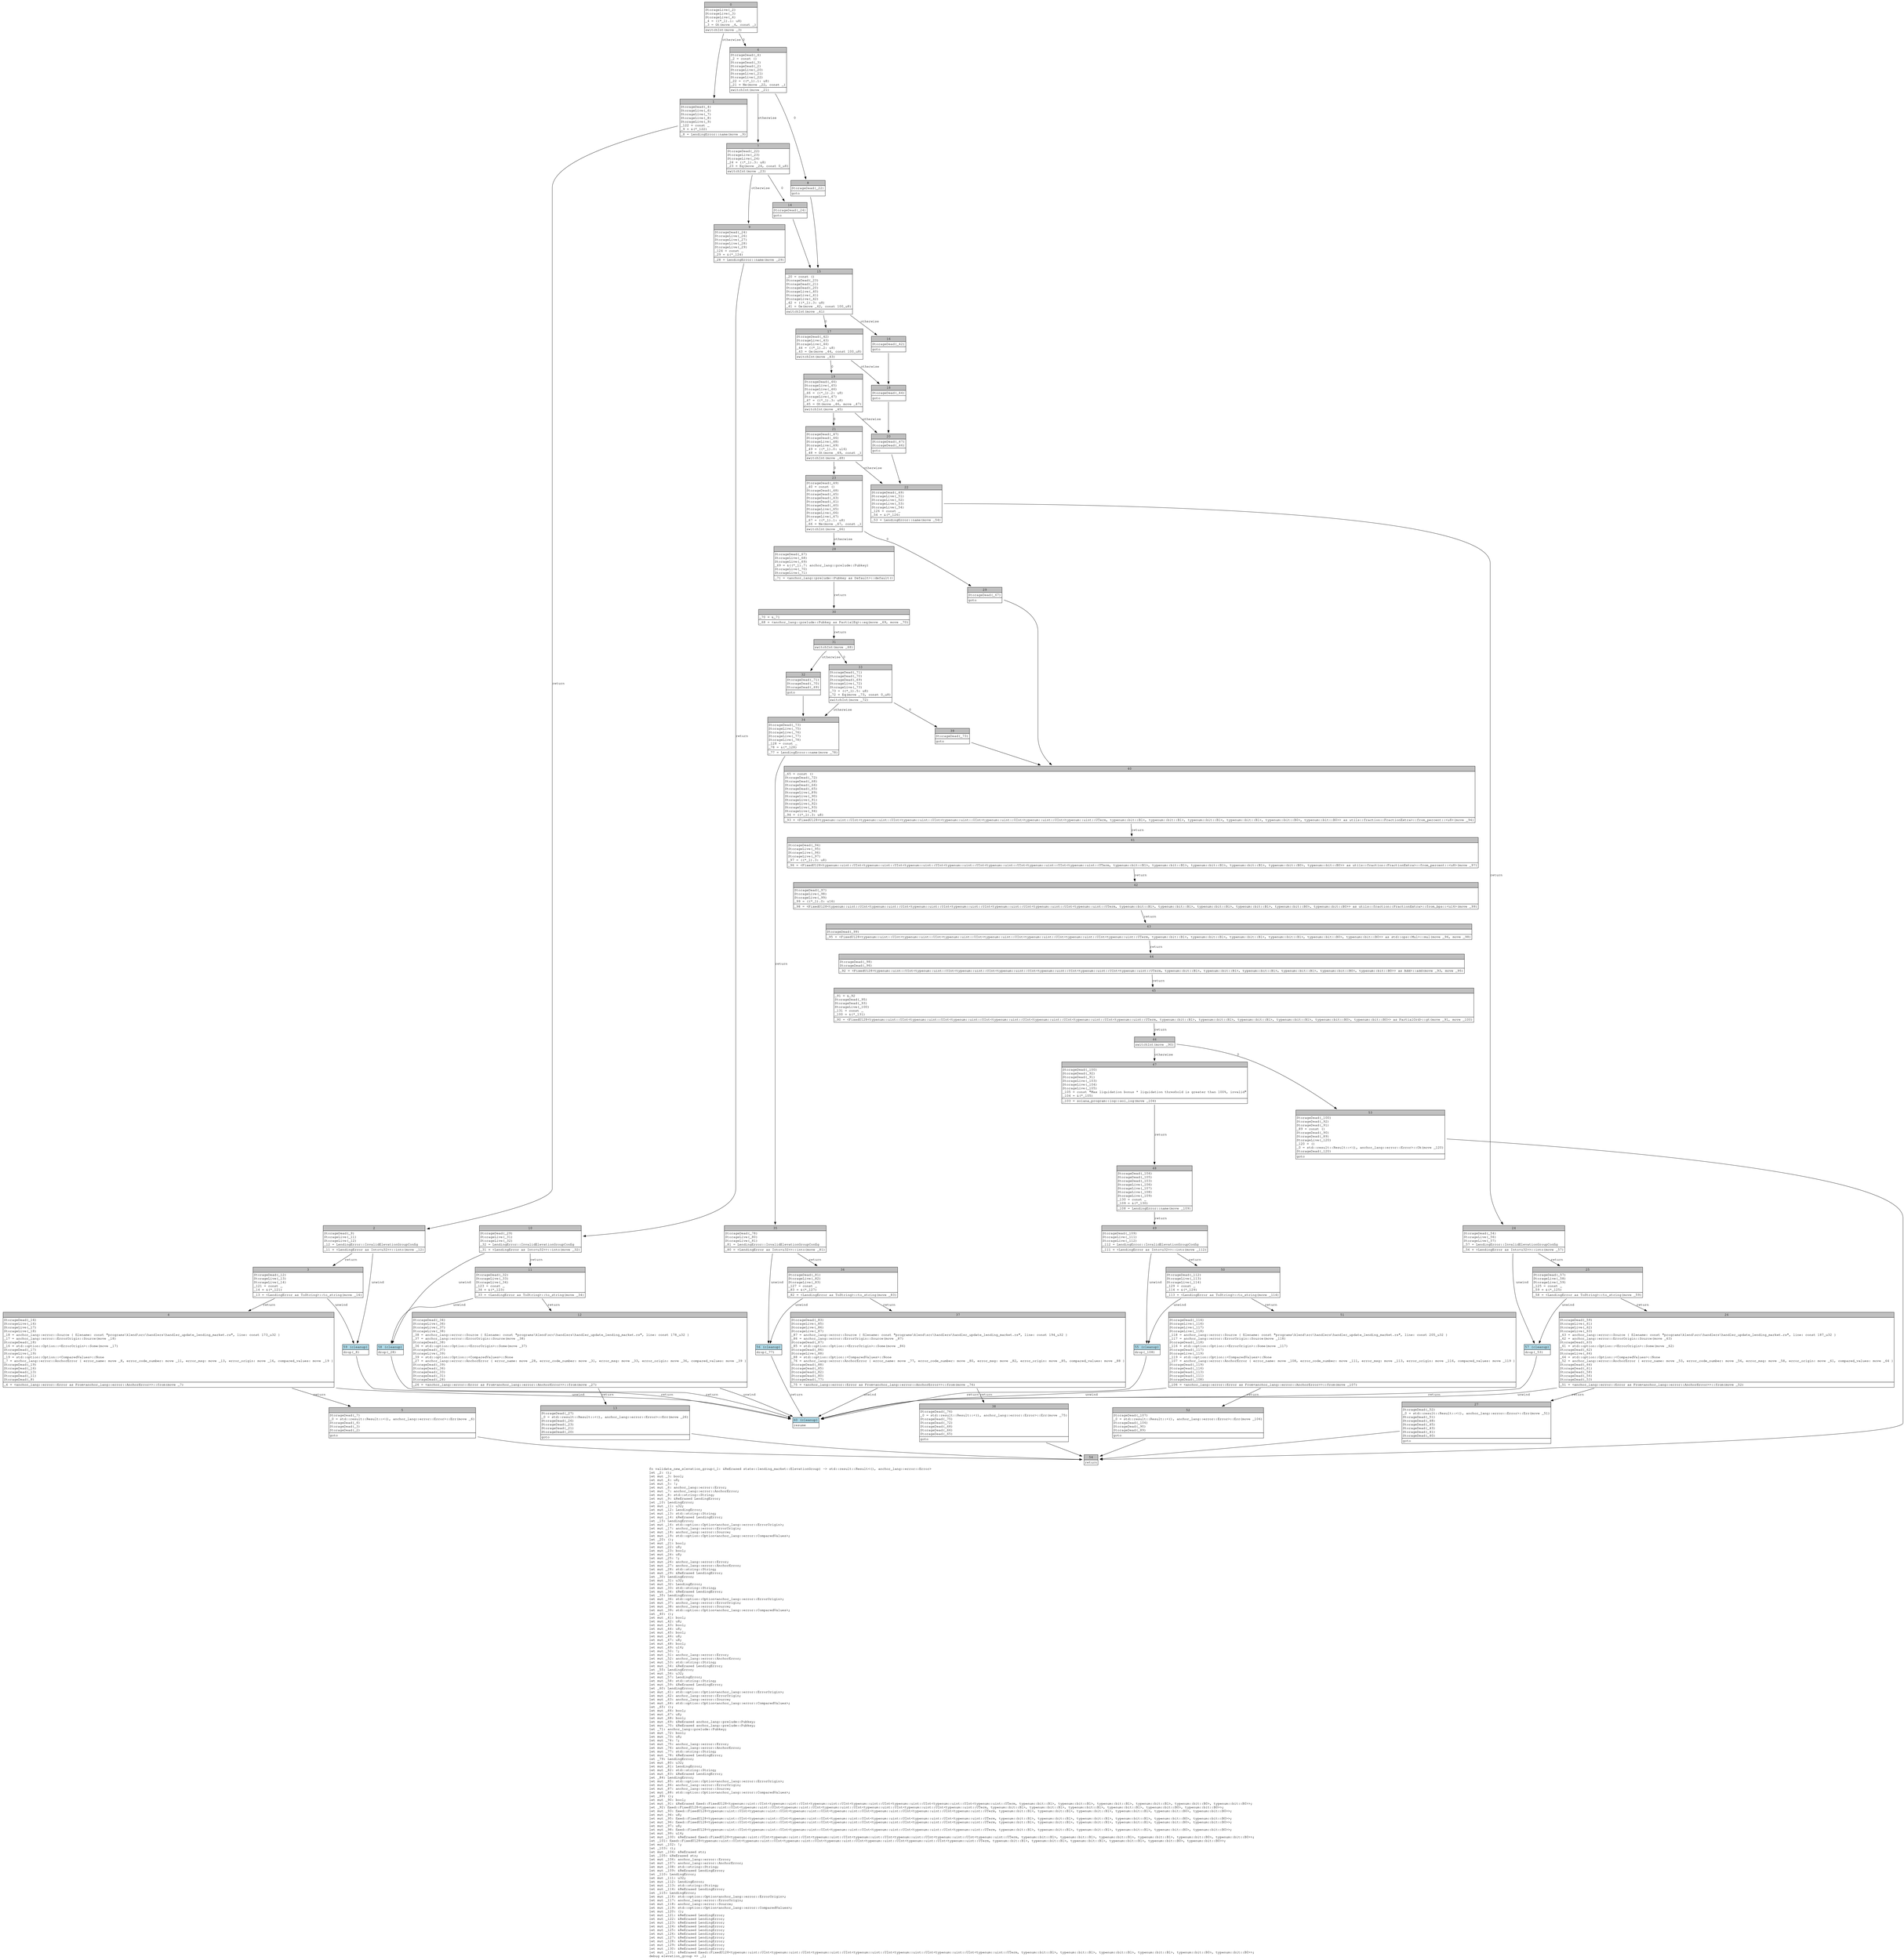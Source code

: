 digraph Mir_0_711 {
    graph [fontname="Courier, monospace"];
    node [fontname="Courier, monospace"];
    edge [fontname="Courier, monospace"];
    label=<fn validate_new_elevation_group(_1: &amp;ReErased state::lending_market::ElevationGroup) -&gt; std::result::Result&lt;(), anchor_lang::error::Error&gt;<br align="left"/>let _2: ();<br align="left"/>let mut _3: bool;<br align="left"/>let mut _4: u8;<br align="left"/>let mut _5: !;<br align="left"/>let mut _6: anchor_lang::error::Error;<br align="left"/>let mut _7: anchor_lang::error::AnchorError;<br align="left"/>let mut _8: std::string::String;<br align="left"/>let mut _9: &amp;ReErased LendingError;<br align="left"/>let _10: LendingError;<br align="left"/>let mut _11: u32;<br align="left"/>let mut _12: LendingError;<br align="left"/>let mut _13: std::string::String;<br align="left"/>let mut _14: &amp;ReErased LendingError;<br align="left"/>let _15: LendingError;<br align="left"/>let mut _16: std::option::Option&lt;anchor_lang::error::ErrorOrigin&gt;;<br align="left"/>let mut _17: anchor_lang::error::ErrorOrigin;<br align="left"/>let mut _18: anchor_lang::error::Source;<br align="left"/>let mut _19: std::option::Option&lt;anchor_lang::error::ComparedValues&gt;;<br align="left"/>let _20: ();<br align="left"/>let mut _21: bool;<br align="left"/>let mut _22: u8;<br align="left"/>let mut _23: bool;<br align="left"/>let mut _24: u8;<br align="left"/>let mut _25: !;<br align="left"/>let mut _26: anchor_lang::error::Error;<br align="left"/>let mut _27: anchor_lang::error::AnchorError;<br align="left"/>let mut _28: std::string::String;<br align="left"/>let mut _29: &amp;ReErased LendingError;<br align="left"/>let _30: LendingError;<br align="left"/>let mut _31: u32;<br align="left"/>let mut _32: LendingError;<br align="left"/>let mut _33: std::string::String;<br align="left"/>let mut _34: &amp;ReErased LendingError;<br align="left"/>let _35: LendingError;<br align="left"/>let mut _36: std::option::Option&lt;anchor_lang::error::ErrorOrigin&gt;;<br align="left"/>let mut _37: anchor_lang::error::ErrorOrigin;<br align="left"/>let mut _38: anchor_lang::error::Source;<br align="left"/>let mut _39: std::option::Option&lt;anchor_lang::error::ComparedValues&gt;;<br align="left"/>let _40: ();<br align="left"/>let mut _41: bool;<br align="left"/>let mut _42: u8;<br align="left"/>let mut _43: bool;<br align="left"/>let mut _44: u8;<br align="left"/>let mut _45: bool;<br align="left"/>let mut _46: u8;<br align="left"/>let mut _47: u8;<br align="left"/>let mut _48: bool;<br align="left"/>let mut _49: u16;<br align="left"/>let mut _50: !;<br align="left"/>let mut _51: anchor_lang::error::Error;<br align="left"/>let mut _52: anchor_lang::error::AnchorError;<br align="left"/>let mut _53: std::string::String;<br align="left"/>let mut _54: &amp;ReErased LendingError;<br align="left"/>let _55: LendingError;<br align="left"/>let mut _56: u32;<br align="left"/>let mut _57: LendingError;<br align="left"/>let mut _58: std::string::String;<br align="left"/>let mut _59: &amp;ReErased LendingError;<br align="left"/>let _60: LendingError;<br align="left"/>let mut _61: std::option::Option&lt;anchor_lang::error::ErrorOrigin&gt;;<br align="left"/>let mut _62: anchor_lang::error::ErrorOrigin;<br align="left"/>let mut _63: anchor_lang::error::Source;<br align="left"/>let mut _64: std::option::Option&lt;anchor_lang::error::ComparedValues&gt;;<br align="left"/>let _65: ();<br align="left"/>let mut _66: bool;<br align="left"/>let mut _67: u8;<br align="left"/>let mut _68: bool;<br align="left"/>let mut _69: &amp;ReErased anchor_lang::prelude::Pubkey;<br align="left"/>let mut _70: &amp;ReErased anchor_lang::prelude::Pubkey;<br align="left"/>let _71: anchor_lang::prelude::Pubkey;<br align="left"/>let mut _72: bool;<br align="left"/>let mut _73: u8;<br align="left"/>let mut _74: !;<br align="left"/>let mut _75: anchor_lang::error::Error;<br align="left"/>let mut _76: anchor_lang::error::AnchorError;<br align="left"/>let mut _77: std::string::String;<br align="left"/>let mut _78: &amp;ReErased LendingError;<br align="left"/>let _79: LendingError;<br align="left"/>let mut _80: u32;<br align="left"/>let mut _81: LendingError;<br align="left"/>let mut _82: std::string::String;<br align="left"/>let mut _83: &amp;ReErased LendingError;<br align="left"/>let _84: LendingError;<br align="left"/>let mut _85: std::option::Option&lt;anchor_lang::error::ErrorOrigin&gt;;<br align="left"/>let mut _86: anchor_lang::error::ErrorOrigin;<br align="left"/>let mut _87: anchor_lang::error::Source;<br align="left"/>let mut _88: std::option::Option&lt;anchor_lang::error::ComparedValues&gt;;<br align="left"/>let _89: ();<br align="left"/>let mut _90: bool;<br align="left"/>let mut _91: &amp;ReErased fixed::FixedU128&lt;typenum::uint::UInt&lt;typenum::uint::UInt&lt;typenum::uint::UInt&lt;typenum::uint::UInt&lt;typenum::uint::UInt&lt;typenum::uint::UInt&lt;typenum::uint::UTerm, typenum::bit::B1&gt;, typenum::bit::B1&gt;, typenum::bit::B1&gt;, typenum::bit::B1&gt;, typenum::bit::B0&gt;, typenum::bit::B0&gt;&gt;;<br align="left"/>let _92: fixed::FixedU128&lt;typenum::uint::UInt&lt;typenum::uint::UInt&lt;typenum::uint::UInt&lt;typenum::uint::UInt&lt;typenum::uint::UInt&lt;typenum::uint::UInt&lt;typenum::uint::UTerm, typenum::bit::B1&gt;, typenum::bit::B1&gt;, typenum::bit::B1&gt;, typenum::bit::B1&gt;, typenum::bit::B0&gt;, typenum::bit::B0&gt;&gt;;<br align="left"/>let mut _93: fixed::FixedU128&lt;typenum::uint::UInt&lt;typenum::uint::UInt&lt;typenum::uint::UInt&lt;typenum::uint::UInt&lt;typenum::uint::UInt&lt;typenum::uint::UInt&lt;typenum::uint::UTerm, typenum::bit::B1&gt;, typenum::bit::B1&gt;, typenum::bit::B1&gt;, typenum::bit::B1&gt;, typenum::bit::B0&gt;, typenum::bit::B0&gt;&gt;;<br align="left"/>let mut _94: u8;<br align="left"/>let mut _95: fixed::FixedU128&lt;typenum::uint::UInt&lt;typenum::uint::UInt&lt;typenum::uint::UInt&lt;typenum::uint::UInt&lt;typenum::uint::UInt&lt;typenum::uint::UInt&lt;typenum::uint::UTerm, typenum::bit::B1&gt;, typenum::bit::B1&gt;, typenum::bit::B1&gt;, typenum::bit::B1&gt;, typenum::bit::B0&gt;, typenum::bit::B0&gt;&gt;;<br align="left"/>let mut _96: fixed::FixedU128&lt;typenum::uint::UInt&lt;typenum::uint::UInt&lt;typenum::uint::UInt&lt;typenum::uint::UInt&lt;typenum::uint::UInt&lt;typenum::uint::UInt&lt;typenum::uint::UTerm, typenum::bit::B1&gt;, typenum::bit::B1&gt;, typenum::bit::B1&gt;, typenum::bit::B1&gt;, typenum::bit::B0&gt;, typenum::bit::B0&gt;&gt;;<br align="left"/>let mut _97: u8;<br align="left"/>let mut _98: fixed::FixedU128&lt;typenum::uint::UInt&lt;typenum::uint::UInt&lt;typenum::uint::UInt&lt;typenum::uint::UInt&lt;typenum::uint::UInt&lt;typenum::uint::UInt&lt;typenum::uint::UTerm, typenum::bit::B1&gt;, typenum::bit::B1&gt;, typenum::bit::B1&gt;, typenum::bit::B1&gt;, typenum::bit::B0&gt;, typenum::bit::B0&gt;&gt;;<br align="left"/>let mut _99: u16;<br align="left"/>let mut _100: &amp;ReErased fixed::FixedU128&lt;typenum::uint::UInt&lt;typenum::uint::UInt&lt;typenum::uint::UInt&lt;typenum::uint::UInt&lt;typenum::uint::UInt&lt;typenum::uint::UInt&lt;typenum::uint::UTerm, typenum::bit::B1&gt;, typenum::bit::B1&gt;, typenum::bit::B1&gt;, typenum::bit::B1&gt;, typenum::bit::B0&gt;, typenum::bit::B0&gt;&gt;;<br align="left"/>let _101: fixed::FixedU128&lt;typenum::uint::UInt&lt;typenum::uint::UInt&lt;typenum::uint::UInt&lt;typenum::uint::UInt&lt;typenum::uint::UInt&lt;typenum::uint::UInt&lt;typenum::uint::UTerm, typenum::bit::B1&gt;, typenum::bit::B1&gt;, typenum::bit::B1&gt;, typenum::bit::B1&gt;, typenum::bit::B0&gt;, typenum::bit::B0&gt;&gt;;<br align="left"/>let mut _102: !;<br align="left"/>let _103: ();<br align="left"/>let mut _104: &amp;ReErased str;<br align="left"/>let _105: &amp;ReErased str;<br align="left"/>let mut _106: anchor_lang::error::Error;<br align="left"/>let mut _107: anchor_lang::error::AnchorError;<br align="left"/>let mut _108: std::string::String;<br align="left"/>let mut _109: &amp;ReErased LendingError;<br align="left"/>let _110: LendingError;<br align="left"/>let mut _111: u32;<br align="left"/>let mut _112: LendingError;<br align="left"/>let mut _113: std::string::String;<br align="left"/>let mut _114: &amp;ReErased LendingError;<br align="left"/>let _115: LendingError;<br align="left"/>let mut _116: std::option::Option&lt;anchor_lang::error::ErrorOrigin&gt;;<br align="left"/>let mut _117: anchor_lang::error::ErrorOrigin;<br align="left"/>let mut _118: anchor_lang::error::Source;<br align="left"/>let mut _119: std::option::Option&lt;anchor_lang::error::ComparedValues&gt;;<br align="left"/>let mut _120: ();<br align="left"/>let mut _121: &amp;ReErased LendingError;<br align="left"/>let mut _122: &amp;ReErased LendingError;<br align="left"/>let mut _123: &amp;ReErased LendingError;<br align="left"/>let mut _124: &amp;ReErased LendingError;<br align="left"/>let mut _125: &amp;ReErased LendingError;<br align="left"/>let mut _126: &amp;ReErased LendingError;<br align="left"/>let mut _127: &amp;ReErased LendingError;<br align="left"/>let mut _128: &amp;ReErased LendingError;<br align="left"/>let mut _129: &amp;ReErased LendingError;<br align="left"/>let mut _130: &amp;ReErased LendingError;<br align="left"/>let mut _131: &amp;ReErased fixed::FixedU128&lt;typenum::uint::UInt&lt;typenum::uint::UInt&lt;typenum::uint::UInt&lt;typenum::uint::UInt&lt;typenum::uint::UInt&lt;typenum::uint::UInt&lt;typenum::uint::UTerm, typenum::bit::B1&gt;, typenum::bit::B1&gt;, typenum::bit::B1&gt;, typenum::bit::B1&gt;, typenum::bit::B0&gt;, typenum::bit::B0&gt;&gt;;<br align="left"/>debug elevation_group =&gt; _1;<br align="left"/>>;
    bb0__0_711 [shape="none", label=<<table border="0" cellborder="1" cellspacing="0"><tr><td bgcolor="gray" align="center" colspan="1">0</td></tr><tr><td align="left" balign="left">StorageLive(_2)<br/>StorageLive(_3)<br/>StorageLive(_4)<br/>_4 = ((*_1).1: u8)<br/>_3 = Gt(move _4, const _)<br/></td></tr><tr><td align="left">switchInt(move _3)</td></tr></table>>];
    bb1__0_711 [shape="none", label=<<table border="0" cellborder="1" cellspacing="0"><tr><td bgcolor="gray" align="center" colspan="1">1</td></tr><tr><td align="left" balign="left">StorageDead(_4)<br/>StorageLive(_6)<br/>StorageLive(_7)<br/>StorageLive(_8)<br/>StorageLive(_9)<br/>_122 = const _<br/>_9 = &amp;(*_122)<br/></td></tr><tr><td align="left">_8 = LendingError::name(move _9)</td></tr></table>>];
    bb2__0_711 [shape="none", label=<<table border="0" cellborder="1" cellspacing="0"><tr><td bgcolor="gray" align="center" colspan="1">2</td></tr><tr><td align="left" balign="left">StorageDead(_9)<br/>StorageLive(_11)<br/>StorageLive(_12)<br/>_12 = LendingError::InvalidElevationGroupConfig<br/></td></tr><tr><td align="left">_11 = &lt;LendingError as Into&lt;u32&gt;&gt;::into(move _12)</td></tr></table>>];
    bb3__0_711 [shape="none", label=<<table border="0" cellborder="1" cellspacing="0"><tr><td bgcolor="gray" align="center" colspan="1">3</td></tr><tr><td align="left" balign="left">StorageDead(_12)<br/>StorageLive(_13)<br/>StorageLive(_14)<br/>_121 = const _<br/>_14 = &amp;(*_121)<br/></td></tr><tr><td align="left">_13 = &lt;LendingError as ToString&gt;::to_string(move _14)</td></tr></table>>];
    bb4__0_711 [shape="none", label=<<table border="0" cellborder="1" cellspacing="0"><tr><td bgcolor="gray" align="center" colspan="1">4</td></tr><tr><td align="left" balign="left">StorageDead(_14)<br/>StorageLive(_16)<br/>StorageLive(_17)<br/>StorageLive(_18)<br/>_18 = anchor_lang::error::Source { filename: const &quot;programs\\klend\\src\\handlers\\handler_update_lending_market.rs&quot;, line: const 173_u32 }<br/>_17 = anchor_lang::error::ErrorOrigin::Source(move _18)<br/>StorageDead(_18)<br/>_16 = std::option::Option::&lt;ErrorOrigin&gt;::Some(move _17)<br/>StorageDead(_17)<br/>StorageLive(_19)<br/>_19 = std::option::Option::&lt;ComparedValues&gt;::None<br/>_7 = anchor_lang::error::AnchorError { error_name: move _8, error_code_number: move _11, error_msg: move _13, error_origin: move _16, compared_values: move _19 }<br/>StorageDead(_19)<br/>StorageDead(_16)<br/>StorageDead(_13)<br/>StorageDead(_11)<br/>StorageDead(_8)<br/></td></tr><tr><td align="left">_6 = &lt;anchor_lang::error::Error as From&lt;anchor_lang::error::AnchorError&gt;&gt;::from(move _7)</td></tr></table>>];
    bb5__0_711 [shape="none", label=<<table border="0" cellborder="1" cellspacing="0"><tr><td bgcolor="gray" align="center" colspan="1">5</td></tr><tr><td align="left" balign="left">StorageDead(_7)<br/>_0 = std::result::Result::&lt;(), anchor_lang::error::Error&gt;::Err(move _6)<br/>StorageDead(_6)<br/>StorageDead(_3)<br/>StorageDead(_2)<br/></td></tr><tr><td align="left">goto</td></tr></table>>];
    bb6__0_711 [shape="none", label=<<table border="0" cellborder="1" cellspacing="0"><tr><td bgcolor="gray" align="center" colspan="1">6</td></tr><tr><td align="left" balign="left">StorageDead(_4)<br/>_2 = const ()<br/>StorageDead(_3)<br/>StorageDead(_2)<br/>StorageLive(_20)<br/>StorageLive(_21)<br/>StorageLive(_22)<br/>_22 = ((*_1).1: u8)<br/>_21 = Ne(move _22, const _)<br/></td></tr><tr><td align="left">switchInt(move _21)</td></tr></table>>];
    bb7__0_711 [shape="none", label=<<table border="0" cellborder="1" cellspacing="0"><tr><td bgcolor="gray" align="center" colspan="1">7</td></tr><tr><td align="left" balign="left">StorageDead(_22)<br/>StorageLive(_23)<br/>StorageLive(_24)<br/>_24 = ((*_1).3: u8)<br/>_23 = Eq(move _24, const 0_u8)<br/></td></tr><tr><td align="left">switchInt(move _23)</td></tr></table>>];
    bb8__0_711 [shape="none", label=<<table border="0" cellborder="1" cellspacing="0"><tr><td bgcolor="gray" align="center" colspan="1">8</td></tr><tr><td align="left" balign="left">StorageDead(_22)<br/></td></tr><tr><td align="left">goto</td></tr></table>>];
    bb9__0_711 [shape="none", label=<<table border="0" cellborder="1" cellspacing="0"><tr><td bgcolor="gray" align="center" colspan="1">9</td></tr><tr><td align="left" balign="left">StorageDead(_24)<br/>StorageLive(_26)<br/>StorageLive(_27)<br/>StorageLive(_28)<br/>StorageLive(_29)<br/>_124 = const _<br/>_29 = &amp;(*_124)<br/></td></tr><tr><td align="left">_28 = LendingError::name(move _29)</td></tr></table>>];
    bb10__0_711 [shape="none", label=<<table border="0" cellborder="1" cellspacing="0"><tr><td bgcolor="gray" align="center" colspan="1">10</td></tr><tr><td align="left" balign="left">StorageDead(_29)<br/>StorageLive(_31)<br/>StorageLive(_32)<br/>_32 = LendingError::InvalidElevationGroupConfig<br/></td></tr><tr><td align="left">_31 = &lt;LendingError as Into&lt;u32&gt;&gt;::into(move _32)</td></tr></table>>];
    bb11__0_711 [shape="none", label=<<table border="0" cellborder="1" cellspacing="0"><tr><td bgcolor="gray" align="center" colspan="1">11</td></tr><tr><td align="left" balign="left">StorageDead(_32)<br/>StorageLive(_33)<br/>StorageLive(_34)<br/>_123 = const _<br/>_34 = &amp;(*_123)<br/></td></tr><tr><td align="left">_33 = &lt;LendingError as ToString&gt;::to_string(move _34)</td></tr></table>>];
    bb12__0_711 [shape="none", label=<<table border="0" cellborder="1" cellspacing="0"><tr><td bgcolor="gray" align="center" colspan="1">12</td></tr><tr><td align="left" balign="left">StorageDead(_34)<br/>StorageLive(_36)<br/>StorageLive(_37)<br/>StorageLive(_38)<br/>_38 = anchor_lang::error::Source { filename: const &quot;programs\\klend\\src\\handlers\\handler_update_lending_market.rs&quot;, line: const 178_u32 }<br/>_37 = anchor_lang::error::ErrorOrigin::Source(move _38)<br/>StorageDead(_38)<br/>_36 = std::option::Option::&lt;ErrorOrigin&gt;::Some(move _37)<br/>StorageDead(_37)<br/>StorageLive(_39)<br/>_39 = std::option::Option::&lt;ComparedValues&gt;::None<br/>_27 = anchor_lang::error::AnchorError { error_name: move _28, error_code_number: move _31, error_msg: move _33, error_origin: move _36, compared_values: move _39 }<br/>StorageDead(_39)<br/>StorageDead(_36)<br/>StorageDead(_33)<br/>StorageDead(_31)<br/>StorageDead(_28)<br/></td></tr><tr><td align="left">_26 = &lt;anchor_lang::error::Error as From&lt;anchor_lang::error::AnchorError&gt;&gt;::from(move _27)</td></tr></table>>];
    bb13__0_711 [shape="none", label=<<table border="0" cellborder="1" cellspacing="0"><tr><td bgcolor="gray" align="center" colspan="1">13</td></tr><tr><td align="left" balign="left">StorageDead(_27)<br/>_0 = std::result::Result::&lt;(), anchor_lang::error::Error&gt;::Err(move _26)<br/>StorageDead(_26)<br/>StorageDead(_23)<br/>StorageDead(_21)<br/>StorageDead(_20)<br/></td></tr><tr><td align="left">goto</td></tr></table>>];
    bb14__0_711 [shape="none", label=<<table border="0" cellborder="1" cellspacing="0"><tr><td bgcolor="gray" align="center" colspan="1">14</td></tr><tr><td align="left" balign="left">StorageDead(_24)<br/></td></tr><tr><td align="left">goto</td></tr></table>>];
    bb15__0_711 [shape="none", label=<<table border="0" cellborder="1" cellspacing="0"><tr><td bgcolor="gray" align="center" colspan="1">15</td></tr><tr><td align="left" balign="left">_20 = const ()<br/>StorageDead(_23)<br/>StorageDead(_21)<br/>StorageDead(_20)<br/>StorageLive(_40)<br/>StorageLive(_41)<br/>StorageLive(_42)<br/>_42 = ((*_1).3: u8)<br/>_41 = Ge(move _42, const 100_u8)<br/></td></tr><tr><td align="left">switchInt(move _41)</td></tr></table>>];
    bb16__0_711 [shape="none", label=<<table border="0" cellborder="1" cellspacing="0"><tr><td bgcolor="gray" align="center" colspan="1">16</td></tr><tr><td align="left" balign="left">StorageDead(_42)<br/></td></tr><tr><td align="left">goto</td></tr></table>>];
    bb17__0_711 [shape="none", label=<<table border="0" cellborder="1" cellspacing="0"><tr><td bgcolor="gray" align="center" colspan="1">17</td></tr><tr><td align="left" balign="left">StorageDead(_42)<br/>StorageLive(_43)<br/>StorageLive(_44)<br/>_44 = ((*_1).2: u8)<br/>_43 = Ge(move _44, const 100_u8)<br/></td></tr><tr><td align="left">switchInt(move _43)</td></tr></table>>];
    bb18__0_711 [shape="none", label=<<table border="0" cellborder="1" cellspacing="0"><tr><td bgcolor="gray" align="center" colspan="1">18</td></tr><tr><td align="left" balign="left">StorageDead(_44)<br/></td></tr><tr><td align="left">goto</td></tr></table>>];
    bb19__0_711 [shape="none", label=<<table border="0" cellborder="1" cellspacing="0"><tr><td bgcolor="gray" align="center" colspan="1">19</td></tr><tr><td align="left" balign="left">StorageDead(_44)<br/>StorageLive(_45)<br/>StorageLive(_46)<br/>_46 = ((*_1).2: u8)<br/>StorageLive(_47)<br/>_47 = ((*_1).3: u8)<br/>_45 = Gt(move _46, move _47)<br/></td></tr><tr><td align="left">switchInt(move _45)</td></tr></table>>];
    bb20__0_711 [shape="none", label=<<table border="0" cellborder="1" cellspacing="0"><tr><td bgcolor="gray" align="center" colspan="1">20</td></tr><tr><td align="left" balign="left">StorageDead(_47)<br/>StorageDead(_46)<br/></td></tr><tr><td align="left">goto</td></tr></table>>];
    bb21__0_711 [shape="none", label=<<table border="0" cellborder="1" cellspacing="0"><tr><td bgcolor="gray" align="center" colspan="1">21</td></tr><tr><td align="left" balign="left">StorageDead(_47)<br/>StorageDead(_46)<br/>StorageLive(_48)<br/>StorageLive(_49)<br/>_49 = ((*_1).0: u16)<br/>_48 = Gt(move _49, const _)<br/></td></tr><tr><td align="left">switchInt(move _48)</td></tr></table>>];
    bb22__0_711 [shape="none", label=<<table border="0" cellborder="1" cellspacing="0"><tr><td bgcolor="gray" align="center" colspan="1">22</td></tr><tr><td align="left" balign="left">StorageDead(_49)<br/>StorageLive(_51)<br/>StorageLive(_52)<br/>StorageLive(_53)<br/>StorageLive(_54)<br/>_126 = const _<br/>_54 = &amp;(*_126)<br/></td></tr><tr><td align="left">_53 = LendingError::name(move _54)</td></tr></table>>];
    bb23__0_711 [shape="none", label=<<table border="0" cellborder="1" cellspacing="0"><tr><td bgcolor="gray" align="center" colspan="1">23</td></tr><tr><td align="left" balign="left">StorageDead(_49)<br/>_40 = const ()<br/>StorageDead(_48)<br/>StorageDead(_45)<br/>StorageDead(_43)<br/>StorageDead(_41)<br/>StorageDead(_40)<br/>StorageLive(_65)<br/>StorageLive(_66)<br/>StorageLive(_67)<br/>_67 = ((*_1).1: u8)<br/>_66 = Ne(move _67, const _)<br/></td></tr><tr><td align="left">switchInt(move _66)</td></tr></table>>];
    bb24__0_711 [shape="none", label=<<table border="0" cellborder="1" cellspacing="0"><tr><td bgcolor="gray" align="center" colspan="1">24</td></tr><tr><td align="left" balign="left">StorageDead(_54)<br/>StorageLive(_56)<br/>StorageLive(_57)<br/>_57 = LendingError::InvalidElevationGroupConfig<br/></td></tr><tr><td align="left">_56 = &lt;LendingError as Into&lt;u32&gt;&gt;::into(move _57)</td></tr></table>>];
    bb25__0_711 [shape="none", label=<<table border="0" cellborder="1" cellspacing="0"><tr><td bgcolor="gray" align="center" colspan="1">25</td></tr><tr><td align="left" balign="left">StorageDead(_57)<br/>StorageLive(_58)<br/>StorageLive(_59)<br/>_125 = const _<br/>_59 = &amp;(*_125)<br/></td></tr><tr><td align="left">_58 = &lt;LendingError as ToString&gt;::to_string(move _59)</td></tr></table>>];
    bb26__0_711 [shape="none", label=<<table border="0" cellborder="1" cellspacing="0"><tr><td bgcolor="gray" align="center" colspan="1">26</td></tr><tr><td align="left" balign="left">StorageDead(_59)<br/>StorageLive(_61)<br/>StorageLive(_62)<br/>StorageLive(_63)<br/>_63 = anchor_lang::error::Source { filename: const &quot;programs\\klend\\src\\handlers\\handler_update_lending_market.rs&quot;, line: const 187_u32 }<br/>_62 = anchor_lang::error::ErrorOrigin::Source(move _63)<br/>StorageDead(_63)<br/>_61 = std::option::Option::&lt;ErrorOrigin&gt;::Some(move _62)<br/>StorageDead(_62)<br/>StorageLive(_64)<br/>_64 = std::option::Option::&lt;ComparedValues&gt;::None<br/>_52 = anchor_lang::error::AnchorError { error_name: move _53, error_code_number: move _56, error_msg: move _58, error_origin: move _61, compared_values: move _64 }<br/>StorageDead(_64)<br/>StorageDead(_61)<br/>StorageDead(_58)<br/>StorageDead(_56)<br/>StorageDead(_53)<br/></td></tr><tr><td align="left">_51 = &lt;anchor_lang::error::Error as From&lt;anchor_lang::error::AnchorError&gt;&gt;::from(move _52)</td></tr></table>>];
    bb27__0_711 [shape="none", label=<<table border="0" cellborder="1" cellspacing="0"><tr><td bgcolor="gray" align="center" colspan="1">27</td></tr><tr><td align="left" balign="left">StorageDead(_52)<br/>_0 = std::result::Result::&lt;(), anchor_lang::error::Error&gt;::Err(move _51)<br/>StorageDead(_51)<br/>StorageDead(_48)<br/>StorageDead(_45)<br/>StorageDead(_43)<br/>StorageDead(_41)<br/>StorageDead(_40)<br/></td></tr><tr><td align="left">goto</td></tr></table>>];
    bb28__0_711 [shape="none", label=<<table border="0" cellborder="1" cellspacing="0"><tr><td bgcolor="gray" align="center" colspan="1">28</td></tr><tr><td align="left" balign="left">StorageDead(_67)<br/>StorageLive(_68)<br/>StorageLive(_69)<br/>_69 = &amp;((*_1).7: anchor_lang::prelude::Pubkey)<br/>StorageLive(_70)<br/>StorageLive(_71)<br/></td></tr><tr><td align="left">_71 = &lt;anchor_lang::prelude::Pubkey as Default&gt;::default()</td></tr></table>>];
    bb29__0_711 [shape="none", label=<<table border="0" cellborder="1" cellspacing="0"><tr><td bgcolor="gray" align="center" colspan="1">29</td></tr><tr><td align="left" balign="left">StorageDead(_67)<br/></td></tr><tr><td align="left">goto</td></tr></table>>];
    bb30__0_711 [shape="none", label=<<table border="0" cellborder="1" cellspacing="0"><tr><td bgcolor="gray" align="center" colspan="1">30</td></tr><tr><td align="left" balign="left">_70 = &amp;_71<br/></td></tr><tr><td align="left">_68 = &lt;anchor_lang::prelude::Pubkey as PartialEq&gt;::eq(move _69, move _70)</td></tr></table>>];
    bb31__0_711 [shape="none", label=<<table border="0" cellborder="1" cellspacing="0"><tr><td bgcolor="gray" align="center" colspan="1">31</td></tr><tr><td align="left">switchInt(move _68)</td></tr></table>>];
    bb32__0_711 [shape="none", label=<<table border="0" cellborder="1" cellspacing="0"><tr><td bgcolor="gray" align="center" colspan="1">32</td></tr><tr><td align="left" balign="left">StorageDead(_71)<br/>StorageDead(_70)<br/>StorageDead(_69)<br/></td></tr><tr><td align="left">goto</td></tr></table>>];
    bb33__0_711 [shape="none", label=<<table border="0" cellborder="1" cellspacing="0"><tr><td bgcolor="gray" align="center" colspan="1">33</td></tr><tr><td align="left" balign="left">StorageDead(_71)<br/>StorageDead(_70)<br/>StorageDead(_69)<br/>StorageLive(_72)<br/>StorageLive(_73)<br/>_73 = ((*_1).5: u8)<br/>_72 = Eq(move _73, const 0_u8)<br/></td></tr><tr><td align="left">switchInt(move _72)</td></tr></table>>];
    bb34__0_711 [shape="none", label=<<table border="0" cellborder="1" cellspacing="0"><tr><td bgcolor="gray" align="center" colspan="1">34</td></tr><tr><td align="left" balign="left">StorageDead(_73)<br/>StorageLive(_75)<br/>StorageLive(_76)<br/>StorageLive(_77)<br/>StorageLive(_78)<br/>_128 = const _<br/>_78 = &amp;(*_128)<br/></td></tr><tr><td align="left">_77 = LendingError::name(move _78)</td></tr></table>>];
    bb35__0_711 [shape="none", label=<<table border="0" cellborder="1" cellspacing="0"><tr><td bgcolor="gray" align="center" colspan="1">35</td></tr><tr><td align="left" balign="left">StorageDead(_78)<br/>StorageLive(_80)<br/>StorageLive(_81)<br/>_81 = LendingError::InvalidElevationGroupConfig<br/></td></tr><tr><td align="left">_80 = &lt;LendingError as Into&lt;u32&gt;&gt;::into(move _81)</td></tr></table>>];
    bb36__0_711 [shape="none", label=<<table border="0" cellborder="1" cellspacing="0"><tr><td bgcolor="gray" align="center" colspan="1">36</td></tr><tr><td align="left" balign="left">StorageDead(_81)<br/>StorageLive(_82)<br/>StorageLive(_83)<br/>_127 = const _<br/>_83 = &amp;(*_127)<br/></td></tr><tr><td align="left">_82 = &lt;LendingError as ToString&gt;::to_string(move _83)</td></tr></table>>];
    bb37__0_711 [shape="none", label=<<table border="0" cellborder="1" cellspacing="0"><tr><td bgcolor="gray" align="center" colspan="1">37</td></tr><tr><td align="left" balign="left">StorageDead(_83)<br/>StorageLive(_85)<br/>StorageLive(_86)<br/>StorageLive(_87)<br/>_87 = anchor_lang::error::Source { filename: const &quot;programs\\klend\\src\\handlers\\handler_update_lending_market.rs&quot;, line: const 194_u32 }<br/>_86 = anchor_lang::error::ErrorOrigin::Source(move _87)<br/>StorageDead(_87)<br/>_85 = std::option::Option::&lt;ErrorOrigin&gt;::Some(move _86)<br/>StorageDead(_86)<br/>StorageLive(_88)<br/>_88 = std::option::Option::&lt;ComparedValues&gt;::None<br/>_76 = anchor_lang::error::AnchorError { error_name: move _77, error_code_number: move _80, error_msg: move _82, error_origin: move _85, compared_values: move _88 }<br/>StorageDead(_88)<br/>StorageDead(_85)<br/>StorageDead(_82)<br/>StorageDead(_80)<br/>StorageDead(_77)<br/></td></tr><tr><td align="left">_75 = &lt;anchor_lang::error::Error as From&lt;anchor_lang::error::AnchorError&gt;&gt;::from(move _76)</td></tr></table>>];
    bb38__0_711 [shape="none", label=<<table border="0" cellborder="1" cellspacing="0"><tr><td bgcolor="gray" align="center" colspan="1">38</td></tr><tr><td align="left" balign="left">StorageDead(_76)<br/>_0 = std::result::Result::&lt;(), anchor_lang::error::Error&gt;::Err(move _75)<br/>StorageDead(_75)<br/>StorageDead(_72)<br/>StorageDead(_68)<br/>StorageDead(_66)<br/>StorageDead(_65)<br/></td></tr><tr><td align="left">goto</td></tr></table>>];
    bb39__0_711 [shape="none", label=<<table border="0" cellborder="1" cellspacing="0"><tr><td bgcolor="gray" align="center" colspan="1">39</td></tr><tr><td align="left" balign="left">StorageDead(_73)<br/></td></tr><tr><td align="left">goto</td></tr></table>>];
    bb40__0_711 [shape="none", label=<<table border="0" cellborder="1" cellspacing="0"><tr><td bgcolor="gray" align="center" colspan="1">40</td></tr><tr><td align="left" balign="left">_65 = const ()<br/>StorageDead(_72)<br/>StorageDead(_68)<br/>StorageDead(_66)<br/>StorageDead(_65)<br/>StorageLive(_89)<br/>StorageLive(_90)<br/>StorageLive(_91)<br/>StorageLive(_92)<br/>StorageLive(_93)<br/>StorageLive(_94)<br/>_94 = ((*_1).3: u8)<br/></td></tr><tr><td align="left">_93 = &lt;FixedU128&lt;typenum::uint::UInt&lt;typenum::uint::UInt&lt;typenum::uint::UInt&lt;typenum::uint::UInt&lt;typenum::uint::UInt&lt;typenum::uint::UInt&lt;typenum::uint::UTerm, typenum::bit::B1&gt;, typenum::bit::B1&gt;, typenum::bit::B1&gt;, typenum::bit::B1&gt;, typenum::bit::B0&gt;, typenum::bit::B0&gt;&gt; as utils::fraction::FractionExtra&gt;::from_percent::&lt;u8&gt;(move _94)</td></tr></table>>];
    bb41__0_711 [shape="none", label=<<table border="0" cellborder="1" cellspacing="0"><tr><td bgcolor="gray" align="center" colspan="1">41</td></tr><tr><td align="left" balign="left">StorageDead(_94)<br/>StorageLive(_95)<br/>StorageLive(_96)<br/>StorageLive(_97)<br/>_97 = ((*_1).3: u8)<br/></td></tr><tr><td align="left">_96 = &lt;FixedU128&lt;typenum::uint::UInt&lt;typenum::uint::UInt&lt;typenum::uint::UInt&lt;typenum::uint::UInt&lt;typenum::uint::UInt&lt;typenum::uint::UInt&lt;typenum::uint::UTerm, typenum::bit::B1&gt;, typenum::bit::B1&gt;, typenum::bit::B1&gt;, typenum::bit::B1&gt;, typenum::bit::B0&gt;, typenum::bit::B0&gt;&gt; as utils::fraction::FractionExtra&gt;::from_percent::&lt;u8&gt;(move _97)</td></tr></table>>];
    bb42__0_711 [shape="none", label=<<table border="0" cellborder="1" cellspacing="0"><tr><td bgcolor="gray" align="center" colspan="1">42</td></tr><tr><td align="left" balign="left">StorageDead(_97)<br/>StorageLive(_98)<br/>StorageLive(_99)<br/>_99 = ((*_1).0: u16)<br/></td></tr><tr><td align="left">_98 = &lt;FixedU128&lt;typenum::uint::UInt&lt;typenum::uint::UInt&lt;typenum::uint::UInt&lt;typenum::uint::UInt&lt;typenum::uint::UInt&lt;typenum::uint::UInt&lt;typenum::uint::UTerm, typenum::bit::B1&gt;, typenum::bit::B1&gt;, typenum::bit::B1&gt;, typenum::bit::B1&gt;, typenum::bit::B0&gt;, typenum::bit::B0&gt;&gt; as utils::fraction::FractionExtra&gt;::from_bps::&lt;u16&gt;(move _99)</td></tr></table>>];
    bb43__0_711 [shape="none", label=<<table border="0" cellborder="1" cellspacing="0"><tr><td bgcolor="gray" align="center" colspan="1">43</td></tr><tr><td align="left" balign="left">StorageDead(_99)<br/></td></tr><tr><td align="left">_95 = &lt;FixedU128&lt;typenum::uint::UInt&lt;typenum::uint::UInt&lt;typenum::uint::UInt&lt;typenum::uint::UInt&lt;typenum::uint::UInt&lt;typenum::uint::UInt&lt;typenum::uint::UTerm, typenum::bit::B1&gt;, typenum::bit::B1&gt;, typenum::bit::B1&gt;, typenum::bit::B1&gt;, typenum::bit::B0&gt;, typenum::bit::B0&gt;&gt; as std::ops::Mul&gt;::mul(move _96, move _98)</td></tr></table>>];
    bb44__0_711 [shape="none", label=<<table border="0" cellborder="1" cellspacing="0"><tr><td bgcolor="gray" align="center" colspan="1">44</td></tr><tr><td align="left" balign="left">StorageDead(_98)<br/>StorageDead(_96)<br/></td></tr><tr><td align="left">_92 = &lt;FixedU128&lt;typenum::uint::UInt&lt;typenum::uint::UInt&lt;typenum::uint::UInt&lt;typenum::uint::UInt&lt;typenum::uint::UInt&lt;typenum::uint::UInt&lt;typenum::uint::UTerm, typenum::bit::B1&gt;, typenum::bit::B1&gt;, typenum::bit::B1&gt;, typenum::bit::B1&gt;, typenum::bit::B0&gt;, typenum::bit::B0&gt;&gt; as Add&gt;::add(move _93, move _95)</td></tr></table>>];
    bb45__0_711 [shape="none", label=<<table border="0" cellborder="1" cellspacing="0"><tr><td bgcolor="gray" align="center" colspan="1">45</td></tr><tr><td align="left" balign="left">_91 = &amp;_92<br/>StorageDead(_95)<br/>StorageDead(_93)<br/>StorageLive(_100)<br/>_131 = const _<br/>_100 = &amp;(*_131)<br/></td></tr><tr><td align="left">_90 = &lt;FixedU128&lt;typenum::uint::UInt&lt;typenum::uint::UInt&lt;typenum::uint::UInt&lt;typenum::uint::UInt&lt;typenum::uint::UInt&lt;typenum::uint::UInt&lt;typenum::uint::UTerm, typenum::bit::B1&gt;, typenum::bit::B1&gt;, typenum::bit::B1&gt;, typenum::bit::B1&gt;, typenum::bit::B0&gt;, typenum::bit::B0&gt;&gt; as PartialOrd&gt;::gt(move _91, move _100)</td></tr></table>>];
    bb46__0_711 [shape="none", label=<<table border="0" cellborder="1" cellspacing="0"><tr><td bgcolor="gray" align="center" colspan="1">46</td></tr><tr><td align="left">switchInt(move _90)</td></tr></table>>];
    bb47__0_711 [shape="none", label=<<table border="0" cellborder="1" cellspacing="0"><tr><td bgcolor="gray" align="center" colspan="1">47</td></tr><tr><td align="left" balign="left">StorageDead(_100)<br/>StorageDead(_92)<br/>StorageDead(_91)<br/>StorageLive(_103)<br/>StorageLive(_104)<br/>StorageLive(_105)<br/>_105 = const &quot;Max liquidation bonus * liquidation threshold is greater than 100%, invalid&quot;<br/>_104 = &amp;(*_105)<br/></td></tr><tr><td align="left">_103 = solana_program::log::sol_log(move _104)</td></tr></table>>];
    bb48__0_711 [shape="none", label=<<table border="0" cellborder="1" cellspacing="0"><tr><td bgcolor="gray" align="center" colspan="1">48</td></tr><tr><td align="left" balign="left">StorageDead(_104)<br/>StorageDead(_105)<br/>StorageDead(_103)<br/>StorageLive(_106)<br/>StorageLive(_107)<br/>StorageLive(_108)<br/>StorageLive(_109)<br/>_130 = const _<br/>_109 = &amp;(*_130)<br/></td></tr><tr><td align="left">_108 = LendingError::name(move _109)</td></tr></table>>];
    bb49__0_711 [shape="none", label=<<table border="0" cellborder="1" cellspacing="0"><tr><td bgcolor="gray" align="center" colspan="1">49</td></tr><tr><td align="left" balign="left">StorageDead(_109)<br/>StorageLive(_111)<br/>StorageLive(_112)<br/>_112 = LendingError::InvalidElevationGroupConfig<br/></td></tr><tr><td align="left">_111 = &lt;LendingError as Into&lt;u32&gt;&gt;::into(move _112)</td></tr></table>>];
    bb50__0_711 [shape="none", label=<<table border="0" cellborder="1" cellspacing="0"><tr><td bgcolor="gray" align="center" colspan="1">50</td></tr><tr><td align="left" balign="left">StorageDead(_112)<br/>StorageLive(_113)<br/>StorageLive(_114)<br/>_129 = const _<br/>_114 = &amp;(*_129)<br/></td></tr><tr><td align="left">_113 = &lt;LendingError as ToString&gt;::to_string(move _114)</td></tr></table>>];
    bb51__0_711 [shape="none", label=<<table border="0" cellborder="1" cellspacing="0"><tr><td bgcolor="gray" align="center" colspan="1">51</td></tr><tr><td align="left" balign="left">StorageDead(_114)<br/>StorageLive(_116)<br/>StorageLive(_117)<br/>StorageLive(_118)<br/>_118 = anchor_lang::error::Source { filename: const &quot;programs\\klend\\src\\handlers\\handler_update_lending_market.rs&quot;, line: const 205_u32 }<br/>_117 = anchor_lang::error::ErrorOrigin::Source(move _118)<br/>StorageDead(_118)<br/>_116 = std::option::Option::&lt;ErrorOrigin&gt;::Some(move _117)<br/>StorageDead(_117)<br/>StorageLive(_119)<br/>_119 = std::option::Option::&lt;ComparedValues&gt;::None<br/>_107 = anchor_lang::error::AnchorError { error_name: move _108, error_code_number: move _111, error_msg: move _113, error_origin: move _116, compared_values: move _119 }<br/>StorageDead(_119)<br/>StorageDead(_116)<br/>StorageDead(_113)<br/>StorageDead(_111)<br/>StorageDead(_108)<br/></td></tr><tr><td align="left">_106 = &lt;anchor_lang::error::Error as From&lt;anchor_lang::error::AnchorError&gt;&gt;::from(move _107)</td></tr></table>>];
    bb52__0_711 [shape="none", label=<<table border="0" cellborder="1" cellspacing="0"><tr><td bgcolor="gray" align="center" colspan="1">52</td></tr><tr><td align="left" balign="left">StorageDead(_107)<br/>_0 = std::result::Result::&lt;(), anchor_lang::error::Error&gt;::Err(move _106)<br/>StorageDead(_106)<br/>StorageDead(_90)<br/>StorageDead(_89)<br/></td></tr><tr><td align="left">goto</td></tr></table>>];
    bb53__0_711 [shape="none", label=<<table border="0" cellborder="1" cellspacing="0"><tr><td bgcolor="gray" align="center" colspan="1">53</td></tr><tr><td align="left" balign="left">StorageDead(_100)<br/>StorageDead(_92)<br/>StorageDead(_91)<br/>_89 = const ()<br/>StorageDead(_90)<br/>StorageDead(_89)<br/>StorageLive(_120)<br/>_120 = ()<br/>_0 = std::result::Result::&lt;(), anchor_lang::error::Error&gt;::Ok(move _120)<br/>StorageDead(_120)<br/></td></tr><tr><td align="left">goto</td></tr></table>>];
    bb54__0_711 [shape="none", label=<<table border="0" cellborder="1" cellspacing="0"><tr><td bgcolor="gray" align="center" colspan="1">54</td></tr><tr><td align="left">return</td></tr></table>>];
    bb55__0_711 [shape="none", label=<<table border="0" cellborder="1" cellspacing="0"><tr><td bgcolor="lightblue" align="center" colspan="1">55 (cleanup)</td></tr><tr><td align="left">drop(_108)</td></tr></table>>];
    bb56__0_711 [shape="none", label=<<table border="0" cellborder="1" cellspacing="0"><tr><td bgcolor="lightblue" align="center" colspan="1">56 (cleanup)</td></tr><tr><td align="left">drop(_77)</td></tr></table>>];
    bb57__0_711 [shape="none", label=<<table border="0" cellborder="1" cellspacing="0"><tr><td bgcolor="lightblue" align="center" colspan="1">57 (cleanup)</td></tr><tr><td align="left">drop(_53)</td></tr></table>>];
    bb58__0_711 [shape="none", label=<<table border="0" cellborder="1" cellspacing="0"><tr><td bgcolor="lightblue" align="center" colspan="1">58 (cleanup)</td></tr><tr><td align="left">drop(_28)</td></tr></table>>];
    bb59__0_711 [shape="none", label=<<table border="0" cellborder="1" cellspacing="0"><tr><td bgcolor="lightblue" align="center" colspan="1">59 (cleanup)</td></tr><tr><td align="left">drop(_8)</td></tr></table>>];
    bb60__0_711 [shape="none", label=<<table border="0" cellborder="1" cellspacing="0"><tr><td bgcolor="lightblue" align="center" colspan="1">60 (cleanup)</td></tr><tr><td align="left">resume</td></tr></table>>];
    bb0__0_711 -> bb6__0_711 [label="0"];
    bb0__0_711 -> bb1__0_711 [label="otherwise"];
    bb1__0_711 -> bb2__0_711 [label="return"];
    bb2__0_711 -> bb3__0_711 [label="return"];
    bb2__0_711 -> bb59__0_711 [label="unwind"];
    bb3__0_711 -> bb4__0_711 [label="return"];
    bb3__0_711 -> bb59__0_711 [label="unwind"];
    bb4__0_711 -> bb5__0_711 [label="return"];
    bb4__0_711 -> bb60__0_711 [label="unwind"];
    bb5__0_711 -> bb54__0_711 [label=""];
    bb6__0_711 -> bb8__0_711 [label="0"];
    bb6__0_711 -> bb7__0_711 [label="otherwise"];
    bb7__0_711 -> bb14__0_711 [label="0"];
    bb7__0_711 -> bb9__0_711 [label="otherwise"];
    bb8__0_711 -> bb15__0_711 [label=""];
    bb9__0_711 -> bb10__0_711 [label="return"];
    bb10__0_711 -> bb11__0_711 [label="return"];
    bb10__0_711 -> bb58__0_711 [label="unwind"];
    bb11__0_711 -> bb12__0_711 [label="return"];
    bb11__0_711 -> bb58__0_711 [label="unwind"];
    bb12__0_711 -> bb13__0_711 [label="return"];
    bb12__0_711 -> bb60__0_711 [label="unwind"];
    bb13__0_711 -> bb54__0_711 [label=""];
    bb14__0_711 -> bb15__0_711 [label=""];
    bb15__0_711 -> bb17__0_711 [label="0"];
    bb15__0_711 -> bb16__0_711 [label="otherwise"];
    bb16__0_711 -> bb18__0_711 [label=""];
    bb17__0_711 -> bb19__0_711 [label="0"];
    bb17__0_711 -> bb18__0_711 [label="otherwise"];
    bb18__0_711 -> bb20__0_711 [label=""];
    bb19__0_711 -> bb21__0_711 [label="0"];
    bb19__0_711 -> bb20__0_711 [label="otherwise"];
    bb20__0_711 -> bb22__0_711 [label=""];
    bb21__0_711 -> bb23__0_711 [label="0"];
    bb21__0_711 -> bb22__0_711 [label="otherwise"];
    bb22__0_711 -> bb24__0_711 [label="return"];
    bb23__0_711 -> bb29__0_711 [label="0"];
    bb23__0_711 -> bb28__0_711 [label="otherwise"];
    bb24__0_711 -> bb25__0_711 [label="return"];
    bb24__0_711 -> bb57__0_711 [label="unwind"];
    bb25__0_711 -> bb26__0_711 [label="return"];
    bb25__0_711 -> bb57__0_711 [label="unwind"];
    bb26__0_711 -> bb27__0_711 [label="return"];
    bb26__0_711 -> bb60__0_711 [label="unwind"];
    bb27__0_711 -> bb54__0_711 [label=""];
    bb28__0_711 -> bb30__0_711 [label="return"];
    bb29__0_711 -> bb40__0_711 [label=""];
    bb30__0_711 -> bb31__0_711 [label="return"];
    bb31__0_711 -> bb33__0_711 [label="0"];
    bb31__0_711 -> bb32__0_711 [label="otherwise"];
    bb32__0_711 -> bb34__0_711 [label=""];
    bb33__0_711 -> bb39__0_711 [label="0"];
    bb33__0_711 -> bb34__0_711 [label="otherwise"];
    bb34__0_711 -> bb35__0_711 [label="return"];
    bb35__0_711 -> bb36__0_711 [label="return"];
    bb35__0_711 -> bb56__0_711 [label="unwind"];
    bb36__0_711 -> bb37__0_711 [label="return"];
    bb36__0_711 -> bb56__0_711 [label="unwind"];
    bb37__0_711 -> bb38__0_711 [label="return"];
    bb37__0_711 -> bb60__0_711 [label="unwind"];
    bb38__0_711 -> bb54__0_711 [label=""];
    bb39__0_711 -> bb40__0_711 [label=""];
    bb40__0_711 -> bb41__0_711 [label="return"];
    bb41__0_711 -> bb42__0_711 [label="return"];
    bb42__0_711 -> bb43__0_711 [label="return"];
    bb43__0_711 -> bb44__0_711 [label="return"];
    bb44__0_711 -> bb45__0_711 [label="return"];
    bb45__0_711 -> bb46__0_711 [label="return"];
    bb46__0_711 -> bb53__0_711 [label="0"];
    bb46__0_711 -> bb47__0_711 [label="otherwise"];
    bb47__0_711 -> bb48__0_711 [label="return"];
    bb48__0_711 -> bb49__0_711 [label="return"];
    bb49__0_711 -> bb50__0_711 [label="return"];
    bb49__0_711 -> bb55__0_711 [label="unwind"];
    bb50__0_711 -> bb51__0_711 [label="return"];
    bb50__0_711 -> bb55__0_711 [label="unwind"];
    bb51__0_711 -> bb52__0_711 [label="return"];
    bb51__0_711 -> bb60__0_711 [label="unwind"];
    bb52__0_711 -> bb54__0_711 [label=""];
    bb53__0_711 -> bb54__0_711 [label=""];
    bb55__0_711 -> bb60__0_711 [label="return"];
    bb56__0_711 -> bb60__0_711 [label="return"];
    bb57__0_711 -> bb60__0_711 [label="return"];
    bb58__0_711 -> bb60__0_711 [label="return"];
    bb59__0_711 -> bb60__0_711 [label="return"];
}
